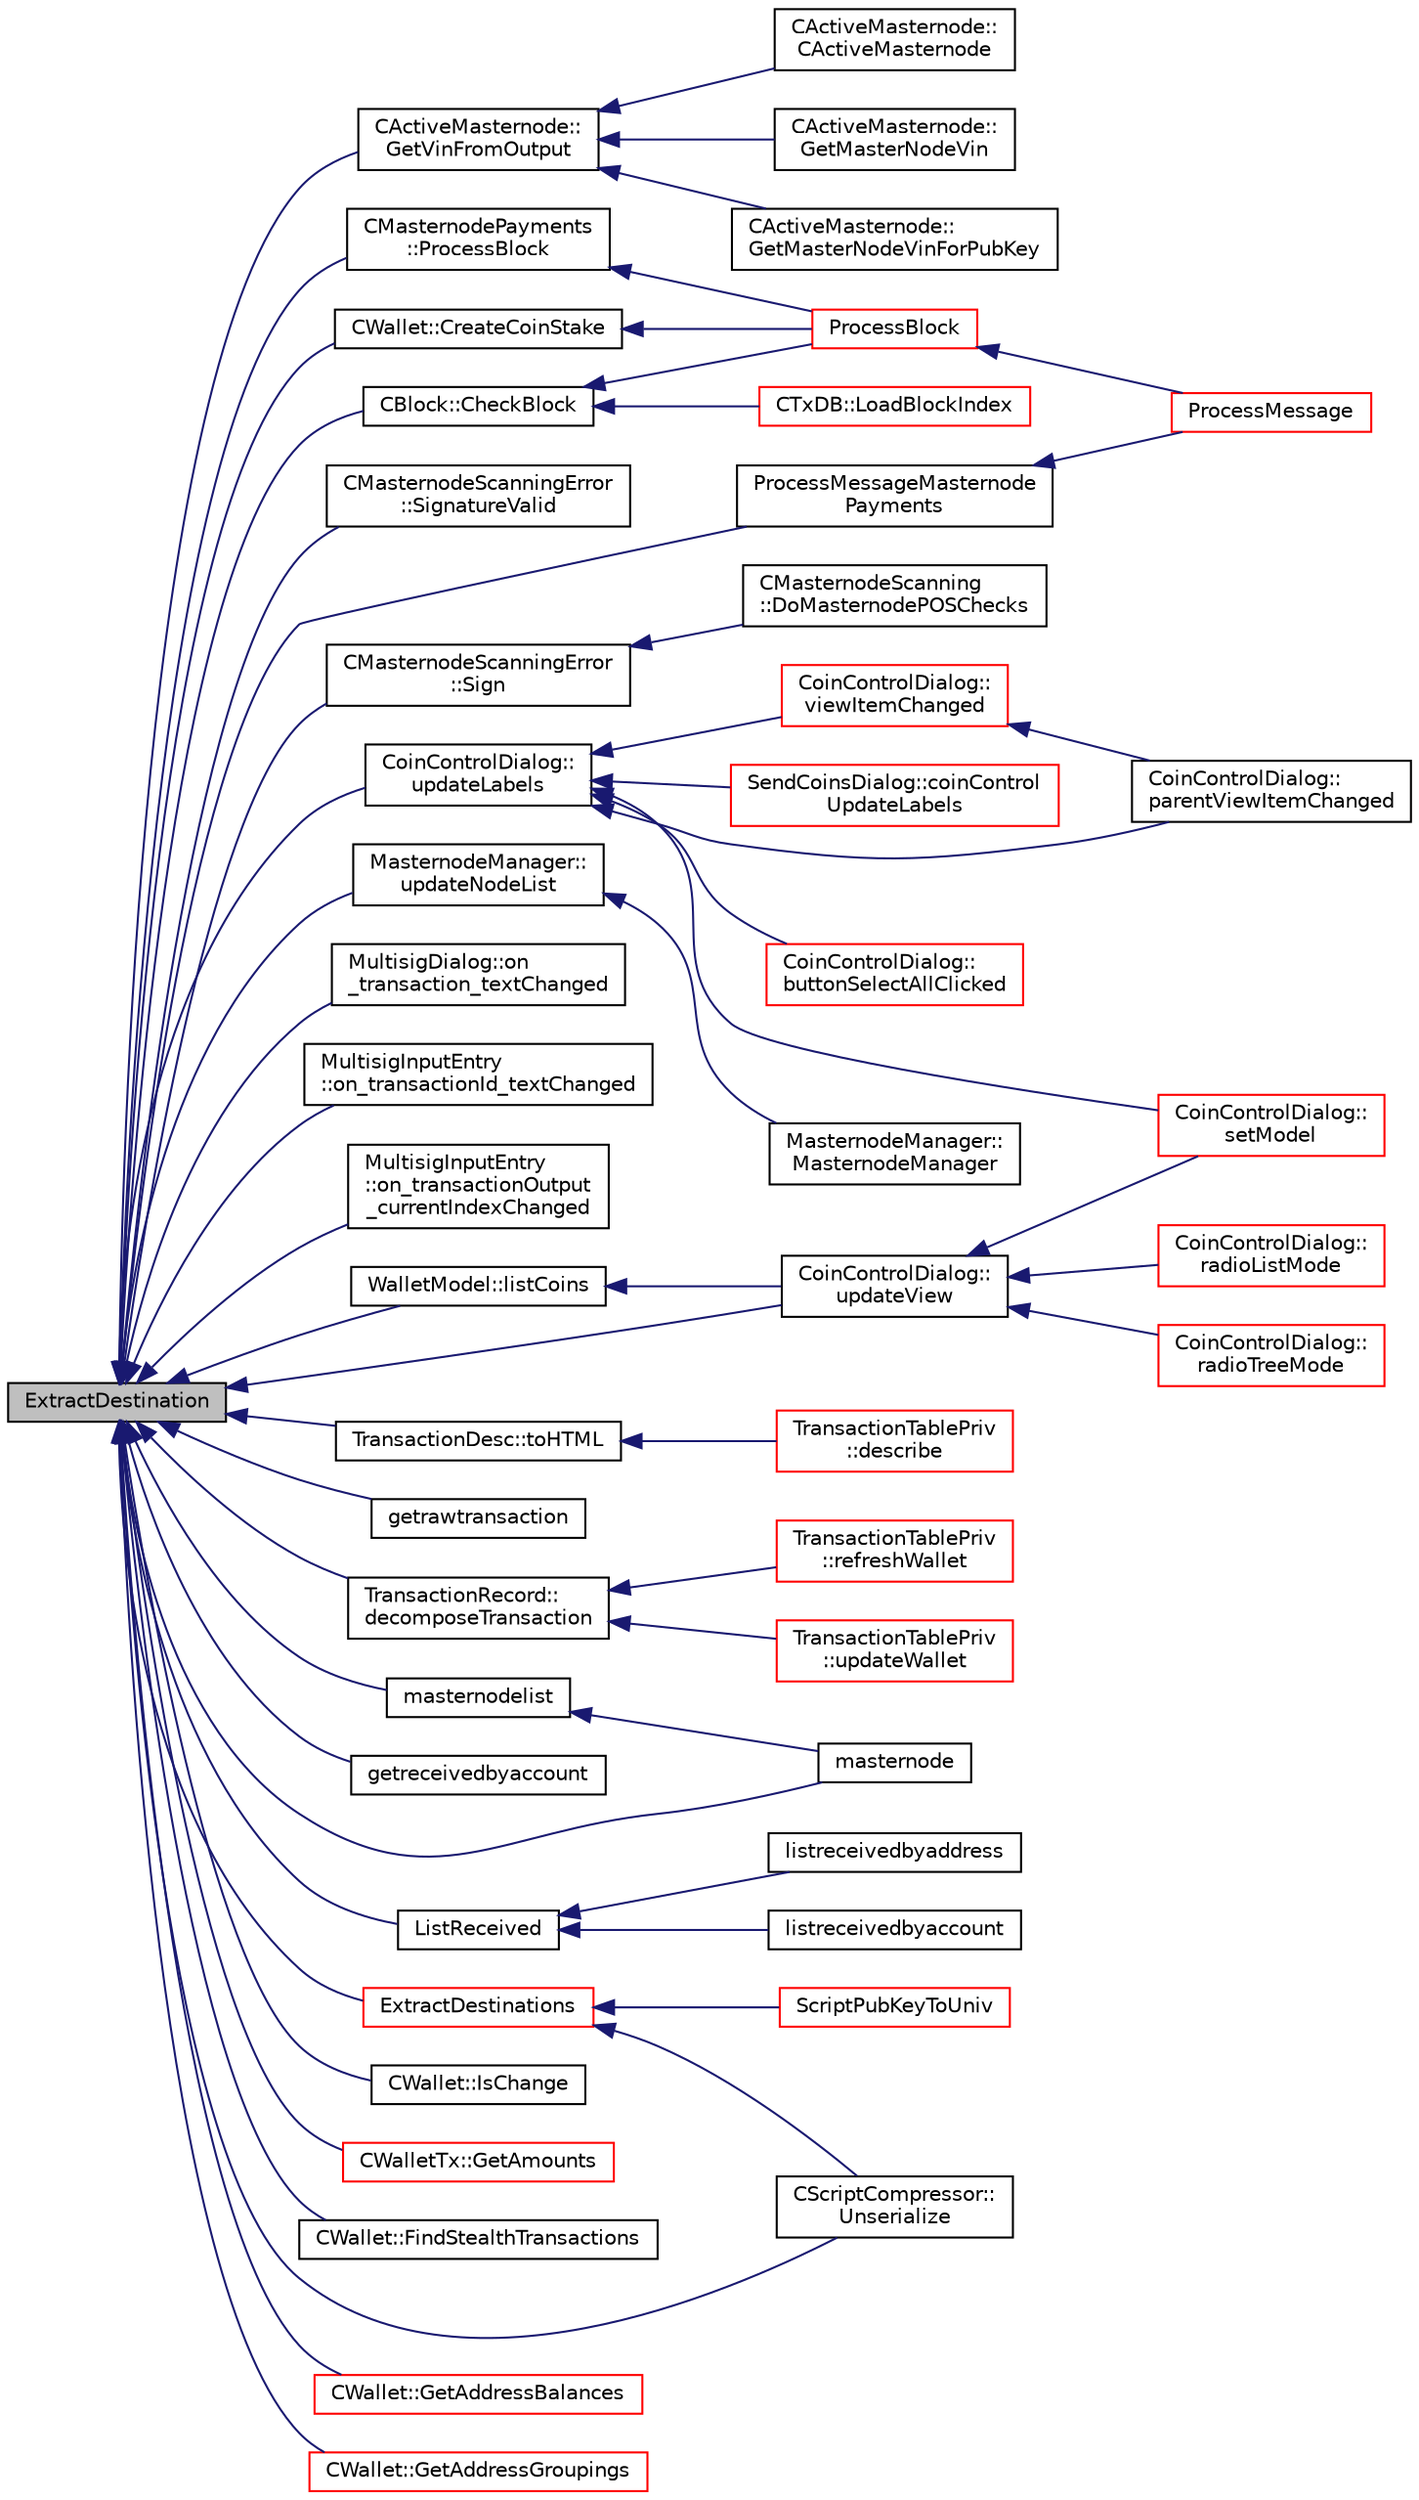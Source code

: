 digraph "ExtractDestination"
{
  edge [fontname="Helvetica",fontsize="10",labelfontname="Helvetica",labelfontsize="10"];
  node [fontname="Helvetica",fontsize="10",shape=record];
  rankdir="LR";
  Node394 [label="ExtractDestination",height=0.2,width=0.4,color="black", fillcolor="grey75", style="filled", fontcolor="black"];
  Node394 -> Node395 [dir="back",color="midnightblue",fontsize="10",style="solid",fontname="Helvetica"];
  Node395 [label="CActiveMasternode::\lGetVinFromOutput",height=0.2,width=0.4,color="black", fillcolor="white", style="filled",URL="$d9/d29/class_c_active_masternode.html#abc2ae1e24001f80ace4bbea2b6453944"];
  Node395 -> Node396 [dir="back",color="midnightblue",fontsize="10",style="solid",fontname="Helvetica"];
  Node396 [label="CActiveMasternode::\lGetMasterNodeVin",height=0.2,width=0.4,color="black", fillcolor="white", style="filled",URL="$d9/d29/class_c_active_masternode.html#adc93036b86ee9ef6abe5e0b783a51283"];
  Node395 -> Node397 [dir="back",color="midnightblue",fontsize="10",style="solid",fontname="Helvetica"];
  Node397 [label="CActiveMasternode::\lGetMasterNodeVinForPubKey",height=0.2,width=0.4,color="black", fillcolor="white", style="filled",URL="$d9/d29/class_c_active_masternode.html#ada17e6bbfd69a3acf166b49c10365da4"];
  Node395 -> Node398 [dir="back",color="midnightblue",fontsize="10",style="solid",fontname="Helvetica"];
  Node398 [label="CActiveMasternode::\lCActiveMasternode",height=0.2,width=0.4,color="black", fillcolor="white", style="filled",URL="$d9/d29/class_c_active_masternode.html#a7ffb946d1b2aad0054d3b3efce8c0543"];
  Node394 -> Node399 [dir="back",color="midnightblue",fontsize="10",style="solid",fontname="Helvetica"];
  Node399 [label="CBlock::CheckBlock",height=0.2,width=0.4,color="black", fillcolor="white", style="filled",URL="$d3/d51/class_c_block.html#a423d19b5a2bf03e26cd412976df3ab20"];
  Node399 -> Node400 [dir="back",color="midnightblue",fontsize="10",style="solid",fontname="Helvetica"];
  Node400 [label="ProcessBlock",height=0.2,width=0.4,color="red", fillcolor="white", style="filled",URL="$d4/dbf/main_8h.html#a7c8a7be3439bb5e1e40548a332a3cf29"];
  Node400 -> Node407 [dir="back",color="midnightblue",fontsize="10",style="solid",fontname="Helvetica"];
  Node407 [label="ProcessMessage",height=0.2,width=0.4,color="red", fillcolor="white", style="filled",URL="$df/d0a/main_8cpp.html#a8ba92b1a4bce3c835e887a9073d17d8e"];
  Node399 -> Node425 [dir="back",color="midnightblue",fontsize="10",style="solid",fontname="Helvetica"];
  Node425 [label="CTxDB::LoadBlockIndex",height=0.2,width=0.4,color="red", fillcolor="white", style="filled",URL="$d9/d8d/class_c_tx_d_b.html#abcb9df0821d996f811f6604b452a26a0"];
  Node394 -> Node428 [dir="back",color="midnightblue",fontsize="10",style="solid",fontname="Helvetica"];
  Node428 [label="ProcessMessageMasternode\lPayments",height=0.2,width=0.4,color="black", fillcolor="white", style="filled",URL="$dc/d20/masternode-payments_8h.html#a8c28fb440d8031543d1de309e34c40f2"];
  Node428 -> Node407 [dir="back",color="midnightblue",fontsize="10",style="solid",fontname="Helvetica"];
  Node394 -> Node429 [dir="back",color="midnightblue",fontsize="10",style="solid",fontname="Helvetica"];
  Node429 [label="CMasternodePayments\l::ProcessBlock",height=0.2,width=0.4,color="black", fillcolor="white", style="filled",URL="$dc/d9a/class_c_masternode_payments.html#aa23dfbc148f10f601e9771bfcffea441"];
  Node429 -> Node400 [dir="back",color="midnightblue",fontsize="10",style="solid",fontname="Helvetica"];
  Node394 -> Node430 [dir="back",color="midnightblue",fontsize="10",style="solid",fontname="Helvetica"];
  Node430 [label="CMasternodeScanningError\l::SignatureValid",height=0.2,width=0.4,color="black", fillcolor="white", style="filled",URL="$d0/de7/class_c_masternode_scanning_error.html#ae90fca573f70f7faa4c9f3a5db145f36"];
  Node394 -> Node431 [dir="back",color="midnightblue",fontsize="10",style="solid",fontname="Helvetica"];
  Node431 [label="CMasternodeScanningError\l::Sign",height=0.2,width=0.4,color="black", fillcolor="white", style="filled",URL="$d0/de7/class_c_masternode_scanning_error.html#afdc8ec9b08767cdf3c6a6cc819af7d09"];
  Node431 -> Node432 [dir="back",color="midnightblue",fontsize="10",style="solid",fontname="Helvetica"];
  Node432 [label="CMasternodeScanning\l::DoMasternodePOSChecks",height=0.2,width=0.4,color="black", fillcolor="white", style="filled",URL="$d5/d9f/class_c_masternode_scanning.html#a6bc18fb7508f702e2a2d1c3731342f8f"];
  Node394 -> Node433 [dir="back",color="midnightblue",fontsize="10",style="solid",fontname="Helvetica"];
  Node433 [label="CoinControlDialog::\lupdateLabels",height=0.2,width=0.4,color="black", fillcolor="white", style="filled",URL="$dd/dfb/class_coin_control_dialog.html#a4fc60e89b097952ff22dc0f9c58c87d9"];
  Node433 -> Node434 [dir="back",color="midnightblue",fontsize="10",style="solid",fontname="Helvetica"];
  Node434 [label="CoinControlDialog::\lsetModel",height=0.2,width=0.4,color="red", fillcolor="white", style="filled",URL="$dd/dfb/class_coin_control_dialog.html#a4c34a48574814089c54f763a22f5317a"];
  Node433 -> Node437 [dir="back",color="midnightblue",fontsize="10",style="solid",fontname="Helvetica"];
  Node437 [label="CoinControlDialog::\lbuttonSelectAllClicked",height=0.2,width=0.4,color="red", fillcolor="white", style="filled",URL="$dd/dfb/class_coin_control_dialog.html#ae106a71c5b87ac8bea8c52e7c4f4a129"];
  Node433 -> Node439 [dir="back",color="midnightblue",fontsize="10",style="solid",fontname="Helvetica"];
  Node439 [label="CoinControlDialog::\lparentViewItemChanged",height=0.2,width=0.4,color="black", fillcolor="white", style="filled",URL="$dd/dfb/class_coin_control_dialog.html#af649bd96e37668b175510f0357650ecc"];
  Node433 -> Node440 [dir="back",color="midnightblue",fontsize="10",style="solid",fontname="Helvetica"];
  Node440 [label="CoinControlDialog::\lviewItemChanged",height=0.2,width=0.4,color="red", fillcolor="white", style="filled",URL="$dd/dfb/class_coin_control_dialog.html#ac3c37dabd83f71d9c96bf5567fe85234"];
  Node440 -> Node439 [dir="back",color="midnightblue",fontsize="10",style="solid",fontname="Helvetica"];
  Node433 -> Node441 [dir="back",color="midnightblue",fontsize="10",style="solid",fontname="Helvetica"];
  Node441 [label="SendCoinsDialog::coinControl\lUpdateLabels",height=0.2,width=0.4,color="red", fillcolor="white", style="filled",URL="$d6/de6/class_send_coins_dialog.html#ae4f429aabcaf309aa314b90049be2a74"];
  Node394 -> Node460 [dir="back",color="midnightblue",fontsize="10",style="solid",fontname="Helvetica"];
  Node460 [label="CoinControlDialog::\lupdateView",height=0.2,width=0.4,color="black", fillcolor="white", style="filled",URL="$dd/dfb/class_coin_control_dialog.html#aadea33050e5c1efd5eae8d2fcfa721f9"];
  Node460 -> Node434 [dir="back",color="midnightblue",fontsize="10",style="solid",fontname="Helvetica"];
  Node460 -> Node461 [dir="back",color="midnightblue",fontsize="10",style="solid",fontname="Helvetica"];
  Node461 [label="CoinControlDialog::\lradioTreeMode",height=0.2,width=0.4,color="red", fillcolor="white", style="filled",URL="$dd/dfb/class_coin_control_dialog.html#a1990d478f3ffba666c358a4f1bd395ec"];
  Node460 -> Node462 [dir="back",color="midnightblue",fontsize="10",style="solid",fontname="Helvetica"];
  Node462 [label="CoinControlDialog::\lradioListMode",height=0.2,width=0.4,color="red", fillcolor="white", style="filled",URL="$dd/dfb/class_coin_control_dialog.html#a775c6d290cb63667a434b09072094533"];
  Node394 -> Node413 [dir="back",color="midnightblue",fontsize="10",style="solid",fontname="Helvetica"];
  Node413 [label="MasternodeManager::\lupdateNodeList",height=0.2,width=0.4,color="black", fillcolor="white", style="filled",URL="$d9/d70/class_masternode_manager.html#a5485a8bd6ccf673027165cc1207dfae9"];
  Node413 -> Node414 [dir="back",color="midnightblue",fontsize="10",style="solid",fontname="Helvetica"];
  Node414 [label="MasternodeManager::\lMasternodeManager",height=0.2,width=0.4,color="black", fillcolor="white", style="filled",URL="$d9/d70/class_masternode_manager.html#ad18cb99065e056e6b791e2356de826bf"];
  Node394 -> Node463 [dir="back",color="midnightblue",fontsize="10",style="solid",fontname="Helvetica"];
  Node463 [label="MultisigDialog::on\l_transaction_textChanged",height=0.2,width=0.4,color="black", fillcolor="white", style="filled",URL="$d4/df4/class_multisig_dialog.html#a2412fa91c5e7ef51c229aa36388c0960"];
  Node394 -> Node464 [dir="back",color="midnightblue",fontsize="10",style="solid",fontname="Helvetica"];
  Node464 [label="MultisigInputEntry\l::on_transactionId_textChanged",height=0.2,width=0.4,color="black", fillcolor="white", style="filled",URL="$d9/d3d/class_multisig_input_entry.html#a1cb42a240e71f999f06fbf7e4ffbc982"];
  Node394 -> Node465 [dir="back",color="midnightblue",fontsize="10",style="solid",fontname="Helvetica"];
  Node465 [label="MultisigInputEntry\l::on_transactionOutput\l_currentIndexChanged",height=0.2,width=0.4,color="black", fillcolor="white", style="filled",URL="$d9/d3d/class_multisig_input_entry.html#a122ee9305bd98ccb311698169be45941"];
  Node394 -> Node466 [dir="back",color="midnightblue",fontsize="10",style="solid",fontname="Helvetica"];
  Node466 [label="TransactionDesc::toHTML",height=0.2,width=0.4,color="black", fillcolor="white", style="filled",URL="$d4/da9/class_transaction_desc.html#ab7c9dbb2048aae121dd9d75df86e64f4"];
  Node466 -> Node467 [dir="back",color="midnightblue",fontsize="10",style="solid",fontname="Helvetica"];
  Node467 [label="TransactionTablePriv\l::describe",height=0.2,width=0.4,color="red", fillcolor="white", style="filled",URL="$d2/ddb/class_transaction_table_priv.html#ab08d44e16bf6dd95b5b83959b3013780"];
  Node394 -> Node476 [dir="back",color="midnightblue",fontsize="10",style="solid",fontname="Helvetica"];
  Node476 [label="TransactionRecord::\ldecomposeTransaction",height=0.2,width=0.4,color="black", fillcolor="white", style="filled",URL="$d1/da7/class_transaction_record.html#a9f5db4465fa5fdcc3f9af525096bcdb9"];
  Node476 -> Node477 [dir="back",color="midnightblue",fontsize="10",style="solid",fontname="Helvetica"];
  Node477 [label="TransactionTablePriv\l::refreshWallet",height=0.2,width=0.4,color="red", fillcolor="white", style="filled",URL="$d2/ddb/class_transaction_table_priv.html#a1f81da5d7cfb2aac03a5e18e6bc91792"];
  Node476 -> Node478 [dir="back",color="midnightblue",fontsize="10",style="solid",fontname="Helvetica"];
  Node478 [label="TransactionTablePriv\l::updateWallet",height=0.2,width=0.4,color="red", fillcolor="white", style="filled",URL="$d2/ddb/class_transaction_table_priv.html#a5a8454ce91251c4d9eb927bf2850745c"];
  Node394 -> Node480 [dir="back",color="midnightblue",fontsize="10",style="solid",fontname="Helvetica"];
  Node480 [label="WalletModel::listCoins",height=0.2,width=0.4,color="black", fillcolor="white", style="filled",URL="$d4/d27/class_wallet_model.html#ae5ce26bba42701b45de766ef11cc9a47"];
  Node480 -> Node460 [dir="back",color="midnightblue",fontsize="10",style="solid",fontname="Helvetica"];
  Node394 -> Node481 [dir="back",color="midnightblue",fontsize="10",style="solid",fontname="Helvetica"];
  Node481 [label="getrawtransaction",height=0.2,width=0.4,color="black", fillcolor="white", style="filled",URL="$dc/da8/rpcrawtransaction_8cpp.html#a12e1b8a05d99d1544e5343c2282cc55a"];
  Node394 -> Node417 [dir="back",color="midnightblue",fontsize="10",style="solid",fontname="Helvetica"];
  Node417 [label="masternode",height=0.2,width=0.4,color="black", fillcolor="white", style="filled",URL="$d5/d6b/rpcstashedsend_8cpp.html#a30609e443aeb47c29ed0878d16b1b5e1"];
  Node394 -> Node416 [dir="back",color="midnightblue",fontsize="10",style="solid",fontname="Helvetica"];
  Node416 [label="masternodelist",height=0.2,width=0.4,color="black", fillcolor="white", style="filled",URL="$d5/d6b/rpcstashedsend_8cpp.html#a3a7ed7e37f21eb2912afc6e776f7236c"];
  Node416 -> Node417 [dir="back",color="midnightblue",fontsize="10",style="solid",fontname="Helvetica"];
  Node394 -> Node482 [dir="back",color="midnightblue",fontsize="10",style="solid",fontname="Helvetica"];
  Node482 [label="getreceivedbyaccount",height=0.2,width=0.4,color="black", fillcolor="white", style="filled",URL="$df/d1d/rpcwallet_8cpp.html#a07526be5270b0e55b4a0b79c01205f3d"];
  Node394 -> Node483 [dir="back",color="midnightblue",fontsize="10",style="solid",fontname="Helvetica"];
  Node483 [label="ListReceived",height=0.2,width=0.4,color="black", fillcolor="white", style="filled",URL="$df/d1d/rpcwallet_8cpp.html#a0cc958f67a8d6d0002cb4fee19eddb5c"];
  Node483 -> Node484 [dir="back",color="midnightblue",fontsize="10",style="solid",fontname="Helvetica"];
  Node484 [label="listreceivedbyaddress",height=0.2,width=0.4,color="black", fillcolor="white", style="filled",URL="$df/d1d/rpcwallet_8cpp.html#a34b36ceb4a7e36e0dab24cf675c49da5"];
  Node483 -> Node485 [dir="back",color="midnightblue",fontsize="10",style="solid",fontname="Helvetica"];
  Node485 [label="listreceivedbyaccount",height=0.2,width=0.4,color="black", fillcolor="white", style="filled",URL="$df/d1d/rpcwallet_8cpp.html#ab7e240a25a3d2d30ffb65bdfdfa082eb"];
  Node394 -> Node486 [dir="back",color="midnightblue",fontsize="10",style="solid",fontname="Helvetica"];
  Node486 [label="ExtractDestinations",height=0.2,width=0.4,color="red", fillcolor="white", style="filled",URL="$de/d7f/script_8h.html#a49e36ddce090cc66aba405c0755c8be7"];
  Node486 -> Node487 [dir="back",color="midnightblue",fontsize="10",style="solid",fontname="Helvetica"];
  Node487 [label="ScriptPubKeyToUniv",height=0.2,width=0.4,color="red", fillcolor="white", style="filled",URL="$d5/d2e/core__write_8cpp.html#a4a51bf7268adbdcd58e7af445ea4db61"];
  Node486 -> Node497 [dir="back",color="midnightblue",fontsize="10",style="solid",fontname="Helvetica"];
  Node497 [label="CScriptCompressor::\lUnserialize",height=0.2,width=0.4,color="black", fillcolor="white", style="filled",URL="$d3/dfb/class_c_script_compressor.html#a016fa6e3d2735d95fcf773271da073d5"];
  Node394 -> Node497 [dir="back",color="midnightblue",fontsize="10",style="solid",fontname="Helvetica"];
  Node394 -> Node500 [dir="back",color="midnightblue",fontsize="10",style="solid",fontname="Helvetica"];
  Node500 [label="CWallet::IsChange",height=0.2,width=0.4,color="black", fillcolor="white", style="filled",URL="$d2/de5/class_c_wallet.html#aba1c6108b7d2d3800dd487bab4c4c82e"];
  Node394 -> Node501 [dir="back",color="midnightblue",fontsize="10",style="solid",fontname="Helvetica"];
  Node501 [label="CWalletTx::GetAmounts",height=0.2,width=0.4,color="red", fillcolor="white", style="filled",URL="$d6/d53/class_c_wallet_tx.html#a712d43025de0e667a5e06d3969dbea1f"];
  Node394 -> Node508 [dir="back",color="midnightblue",fontsize="10",style="solid",fontname="Helvetica"];
  Node508 [label="CWallet::FindStealthTransactions",height=0.2,width=0.4,color="black", fillcolor="white", style="filled",URL="$d2/de5/class_c_wallet.html#a5d0e2025dc7a87a0406be272b80509ee"];
  Node394 -> Node509 [dir="back",color="midnightblue",fontsize="10",style="solid",fontname="Helvetica"];
  Node509 [label="CWallet::CreateCoinStake",height=0.2,width=0.4,color="black", fillcolor="white", style="filled",URL="$d2/de5/class_c_wallet.html#a644df129468440aa36f49ca3716a3c19"];
  Node509 -> Node400 [dir="back",color="midnightblue",fontsize="10",style="solid",fontname="Helvetica"];
  Node394 -> Node510 [dir="back",color="midnightblue",fontsize="10",style="solid",fontname="Helvetica"];
  Node510 [label="CWallet::GetAddressBalances",height=0.2,width=0.4,color="red", fillcolor="white", style="filled",URL="$d2/de5/class_c_wallet.html#aadffdf5d0e2f2413cdcc2a39fc2e310d"];
  Node394 -> Node512 [dir="back",color="midnightblue",fontsize="10",style="solid",fontname="Helvetica"];
  Node512 [label="CWallet::GetAddressGroupings",height=0.2,width=0.4,color="red", fillcolor="white", style="filled",URL="$d2/de5/class_c_wallet.html#a8eacbac6ad3697d90b98dfe02632f8ef"];
}

